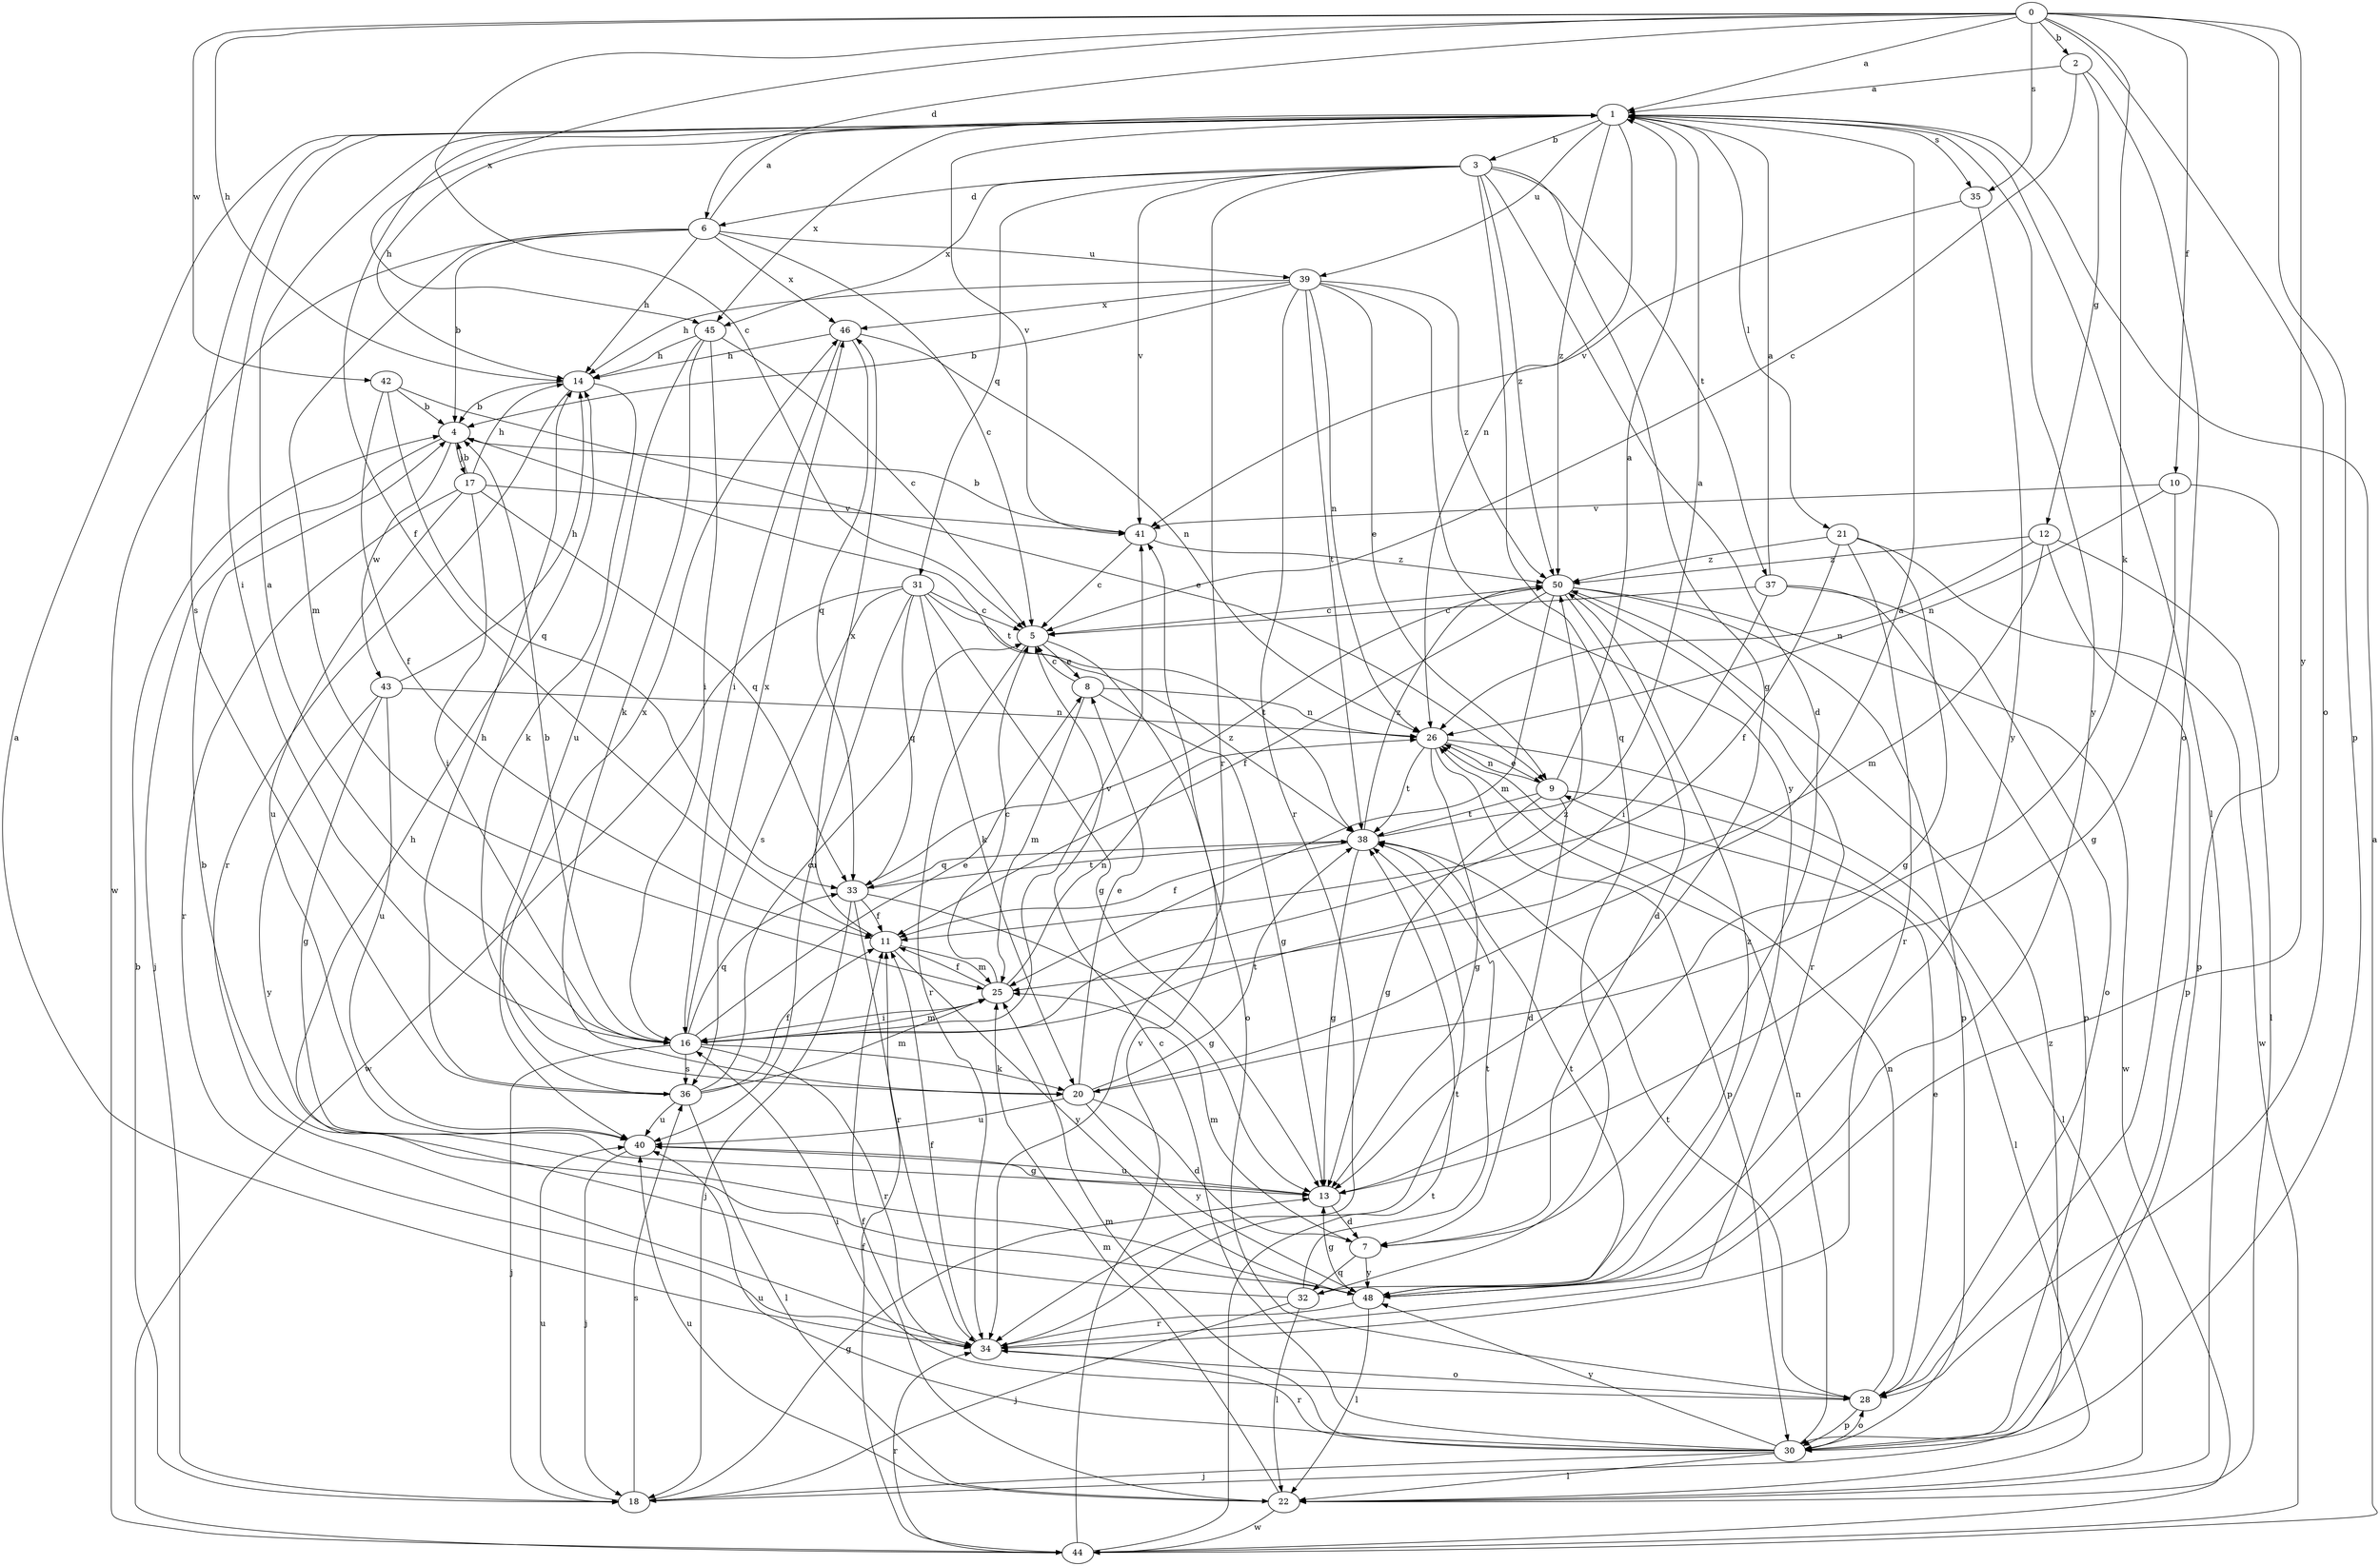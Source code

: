 strict digraph  {
0;
1;
2;
3;
4;
5;
6;
7;
8;
9;
10;
11;
12;
13;
14;
16;
17;
18;
20;
21;
22;
25;
26;
28;
30;
31;
32;
33;
34;
35;
36;
37;
38;
39;
40;
41;
42;
43;
44;
45;
46;
48;
50;
0 -> 1  [label=a];
0 -> 2  [label=b];
0 -> 5  [label=c];
0 -> 6  [label=d];
0 -> 10  [label=f];
0 -> 14  [label=h];
0 -> 20  [label=k];
0 -> 28  [label=o];
0 -> 30  [label=p];
0 -> 35  [label=s];
0 -> 42  [label=w];
0 -> 45  [label=x];
0 -> 48  [label=y];
1 -> 3  [label=b];
1 -> 11  [label=f];
1 -> 14  [label=h];
1 -> 16  [label=i];
1 -> 21  [label=l];
1 -> 22  [label=l];
1 -> 26  [label=n];
1 -> 35  [label=s];
1 -> 36  [label=s];
1 -> 39  [label=u];
1 -> 41  [label=v];
1 -> 45  [label=x];
1 -> 48  [label=y];
1 -> 50  [label=z];
2 -> 1  [label=a];
2 -> 5  [label=c];
2 -> 12  [label=g];
2 -> 28  [label=o];
3 -> 6  [label=d];
3 -> 7  [label=d];
3 -> 13  [label=g];
3 -> 31  [label=q];
3 -> 32  [label=q];
3 -> 34  [label=r];
3 -> 37  [label=t];
3 -> 41  [label=v];
3 -> 45  [label=x];
3 -> 50  [label=z];
4 -> 17  [label=j];
4 -> 18  [label=j];
4 -> 38  [label=t];
4 -> 43  [label=w];
5 -> 8  [label=e];
5 -> 28  [label=o];
5 -> 34  [label=r];
6 -> 1  [label=a];
6 -> 4  [label=b];
6 -> 5  [label=c];
6 -> 14  [label=h];
6 -> 25  [label=m];
6 -> 39  [label=u];
6 -> 44  [label=w];
6 -> 46  [label=x];
7 -> 25  [label=m];
7 -> 32  [label=q];
7 -> 48  [label=y];
8 -> 5  [label=c];
8 -> 13  [label=g];
8 -> 25  [label=m];
8 -> 26  [label=n];
9 -> 1  [label=a];
9 -> 7  [label=d];
9 -> 13  [label=g];
9 -> 22  [label=l];
9 -> 26  [label=n];
9 -> 38  [label=t];
10 -> 13  [label=g];
10 -> 26  [label=n];
10 -> 30  [label=p];
10 -> 41  [label=v];
11 -> 25  [label=m];
11 -> 46  [label=x];
11 -> 48  [label=y];
12 -> 22  [label=l];
12 -> 25  [label=m];
12 -> 26  [label=n];
12 -> 30  [label=p];
12 -> 50  [label=z];
13 -> 7  [label=d];
13 -> 40  [label=u];
14 -> 4  [label=b];
14 -> 20  [label=k];
14 -> 34  [label=r];
16 -> 1  [label=a];
16 -> 4  [label=b];
16 -> 8  [label=e];
16 -> 18  [label=j];
16 -> 20  [label=k];
16 -> 25  [label=m];
16 -> 33  [label=q];
16 -> 34  [label=r];
16 -> 36  [label=s];
16 -> 41  [label=v];
16 -> 46  [label=x];
16 -> 50  [label=z];
17 -> 4  [label=b];
17 -> 14  [label=h];
17 -> 16  [label=i];
17 -> 33  [label=q];
17 -> 34  [label=r];
17 -> 40  [label=u];
17 -> 41  [label=v];
18 -> 4  [label=b];
18 -> 13  [label=g];
18 -> 36  [label=s];
18 -> 40  [label=u];
18 -> 50  [label=z];
20 -> 1  [label=a];
20 -> 7  [label=d];
20 -> 8  [label=e];
20 -> 38  [label=t];
20 -> 40  [label=u];
20 -> 48  [label=y];
21 -> 11  [label=f];
21 -> 13  [label=g];
21 -> 34  [label=r];
21 -> 44  [label=w];
21 -> 50  [label=z];
22 -> 11  [label=f];
22 -> 25  [label=m];
22 -> 40  [label=u];
22 -> 44  [label=w];
25 -> 5  [label=c];
25 -> 11  [label=f];
25 -> 16  [label=i];
25 -> 26  [label=n];
26 -> 9  [label=e];
26 -> 13  [label=g];
26 -> 22  [label=l];
26 -> 30  [label=p];
26 -> 38  [label=t];
28 -> 9  [label=e];
28 -> 16  [label=i];
28 -> 26  [label=n];
28 -> 30  [label=p];
28 -> 38  [label=t];
30 -> 5  [label=c];
30 -> 18  [label=j];
30 -> 22  [label=l];
30 -> 25  [label=m];
30 -> 26  [label=n];
30 -> 28  [label=o];
30 -> 34  [label=r];
30 -> 40  [label=u];
30 -> 48  [label=y];
31 -> 5  [label=c];
31 -> 13  [label=g];
31 -> 20  [label=k];
31 -> 33  [label=q];
31 -> 36  [label=s];
31 -> 38  [label=t];
31 -> 40  [label=u];
31 -> 44  [label=w];
32 -> 14  [label=h];
32 -> 18  [label=j];
32 -> 22  [label=l];
32 -> 38  [label=t];
32 -> 50  [label=z];
33 -> 11  [label=f];
33 -> 13  [label=g];
33 -> 18  [label=j];
33 -> 34  [label=r];
33 -> 38  [label=t];
33 -> 50  [label=z];
34 -> 1  [label=a];
34 -> 11  [label=f];
34 -> 28  [label=o];
34 -> 38  [label=t];
35 -> 41  [label=v];
35 -> 48  [label=y];
36 -> 5  [label=c];
36 -> 11  [label=f];
36 -> 14  [label=h];
36 -> 22  [label=l];
36 -> 25  [label=m];
36 -> 40  [label=u];
36 -> 46  [label=x];
37 -> 1  [label=a];
37 -> 5  [label=c];
37 -> 16  [label=i];
37 -> 28  [label=o];
37 -> 30  [label=p];
38 -> 1  [label=a];
38 -> 11  [label=f];
38 -> 13  [label=g];
38 -> 33  [label=q];
38 -> 50  [label=z];
39 -> 4  [label=b];
39 -> 9  [label=e];
39 -> 14  [label=h];
39 -> 26  [label=n];
39 -> 34  [label=r];
39 -> 38  [label=t];
39 -> 46  [label=x];
39 -> 48  [label=y];
39 -> 50  [label=z];
40 -> 13  [label=g];
40 -> 18  [label=j];
41 -> 4  [label=b];
41 -> 5  [label=c];
41 -> 50  [label=z];
42 -> 4  [label=b];
42 -> 9  [label=e];
42 -> 11  [label=f];
42 -> 33  [label=q];
43 -> 13  [label=g];
43 -> 14  [label=h];
43 -> 26  [label=n];
43 -> 40  [label=u];
43 -> 48  [label=y];
44 -> 1  [label=a];
44 -> 11  [label=f];
44 -> 34  [label=r];
44 -> 38  [label=t];
44 -> 41  [label=v];
45 -> 5  [label=c];
45 -> 14  [label=h];
45 -> 16  [label=i];
45 -> 20  [label=k];
45 -> 40  [label=u];
46 -> 14  [label=h];
46 -> 16  [label=i];
46 -> 26  [label=n];
46 -> 33  [label=q];
48 -> 4  [label=b];
48 -> 13  [label=g];
48 -> 22  [label=l];
48 -> 34  [label=r];
48 -> 38  [label=t];
50 -> 5  [label=c];
50 -> 7  [label=d];
50 -> 11  [label=f];
50 -> 25  [label=m];
50 -> 30  [label=p];
50 -> 34  [label=r];
50 -> 44  [label=w];
}
